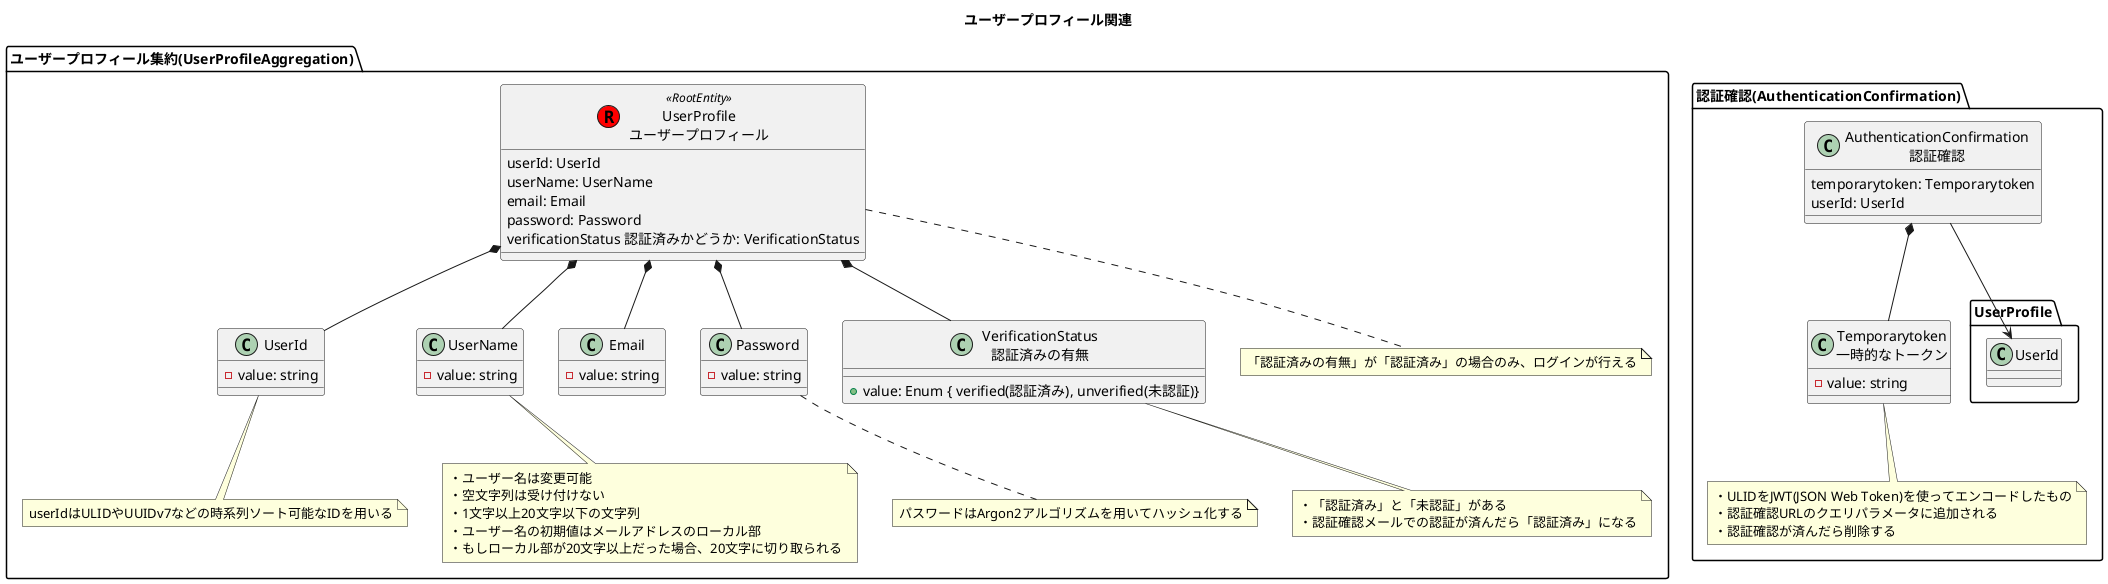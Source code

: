 @startuml ユーザープロフィール関連

title ユーザープロフィール関連

package "ユーザープロフィール集約(UserProfileAggregation)" {
    class "UserProfile\nユーザープロフィール" as UserProfile << (R,red) RootEntity >> {
        userId: UserId
        userName: UserName
        email: Email
        password: Password
        verificationStatus 認証済みかどうか: VerificationStatus
    }

    class UserId {
        - value: string
    }

    class UserName {
        - value: string
    }

    class Email {
        - value: string
    }

    class Password {
        - value: string
    }

    class "VerificationStatus\n認証済みの有無" as VerificationStatus {
        + value: Enum { verified(認証済み), unverified(未認証)}
    }

    note bottom of UserProfile
        「認証済みの有無」が「認証済み」の場合のみ、ログインが行える
    end note

    note bottom of UserId
        userIdはULIDやUUIDv7などの時系列ソート可能なIDを用いる
    end note

    note bottom of UserName
        ・ユーザー名は変更可能
        ・空文字列は受け付けない
        ・1文字以上20文字以下の文字列
        ・ユーザー名の初期値はメールアドレスのローカル部
        ・もしローカル部が20文字以上だった場合、20文字に切り取られる
    end note

    note bottom of VerificationStatus
        ・「認証済み」と「未認証」がある
        ・認証確認メールでの認証が済んだら「認証済み」になる
    end note

    note bottom of Password
        パスワードはArgon2アルゴリズムを用いてハッシュ化する
    end note

    UserProfile *-down- UserId
    UserProfile *-down- UserName
    UserProfile *-down- Email
    UserProfile *-down- Password
    UserProfile *-down- VerificationStatus
}

package "認証確認(AuthenticationConfirmation)" {
    class "AuthenticationConfirmation\n認証確認" as AuthenticationConfirmation {
        temporarytoken: Temporarytoken
        userId: UserId
    }

    class "Temporarytoken\n一時的なトークン" as Temporarytoken {
        - value: string
    }

    note bottom of Temporarytoken
        ・ULIDをJWT(JSON Web Token)を使ってエンコードしたもの
        ・認証確認URLのクエリパラメータに追加される
        ・認証確認が済んだら削除する
    end note

    AuthenticationConfirmation *-down- Temporarytoken
    AuthenticationConfirmation -down-> UserProfile.UserId
}

@enduml